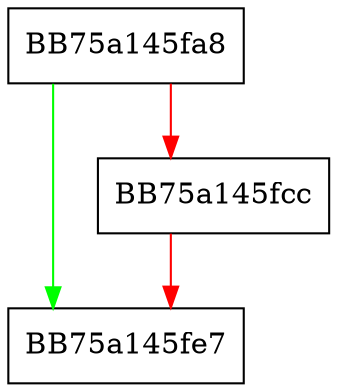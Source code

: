 digraph DetachIoView {
  node [shape="box"];
  graph [splines=ortho];
  BB75a145fa8 -> BB75a145fe7 [color="green"];
  BB75a145fa8 -> BB75a145fcc [color="red"];
  BB75a145fcc -> BB75a145fe7 [color="red"];
}